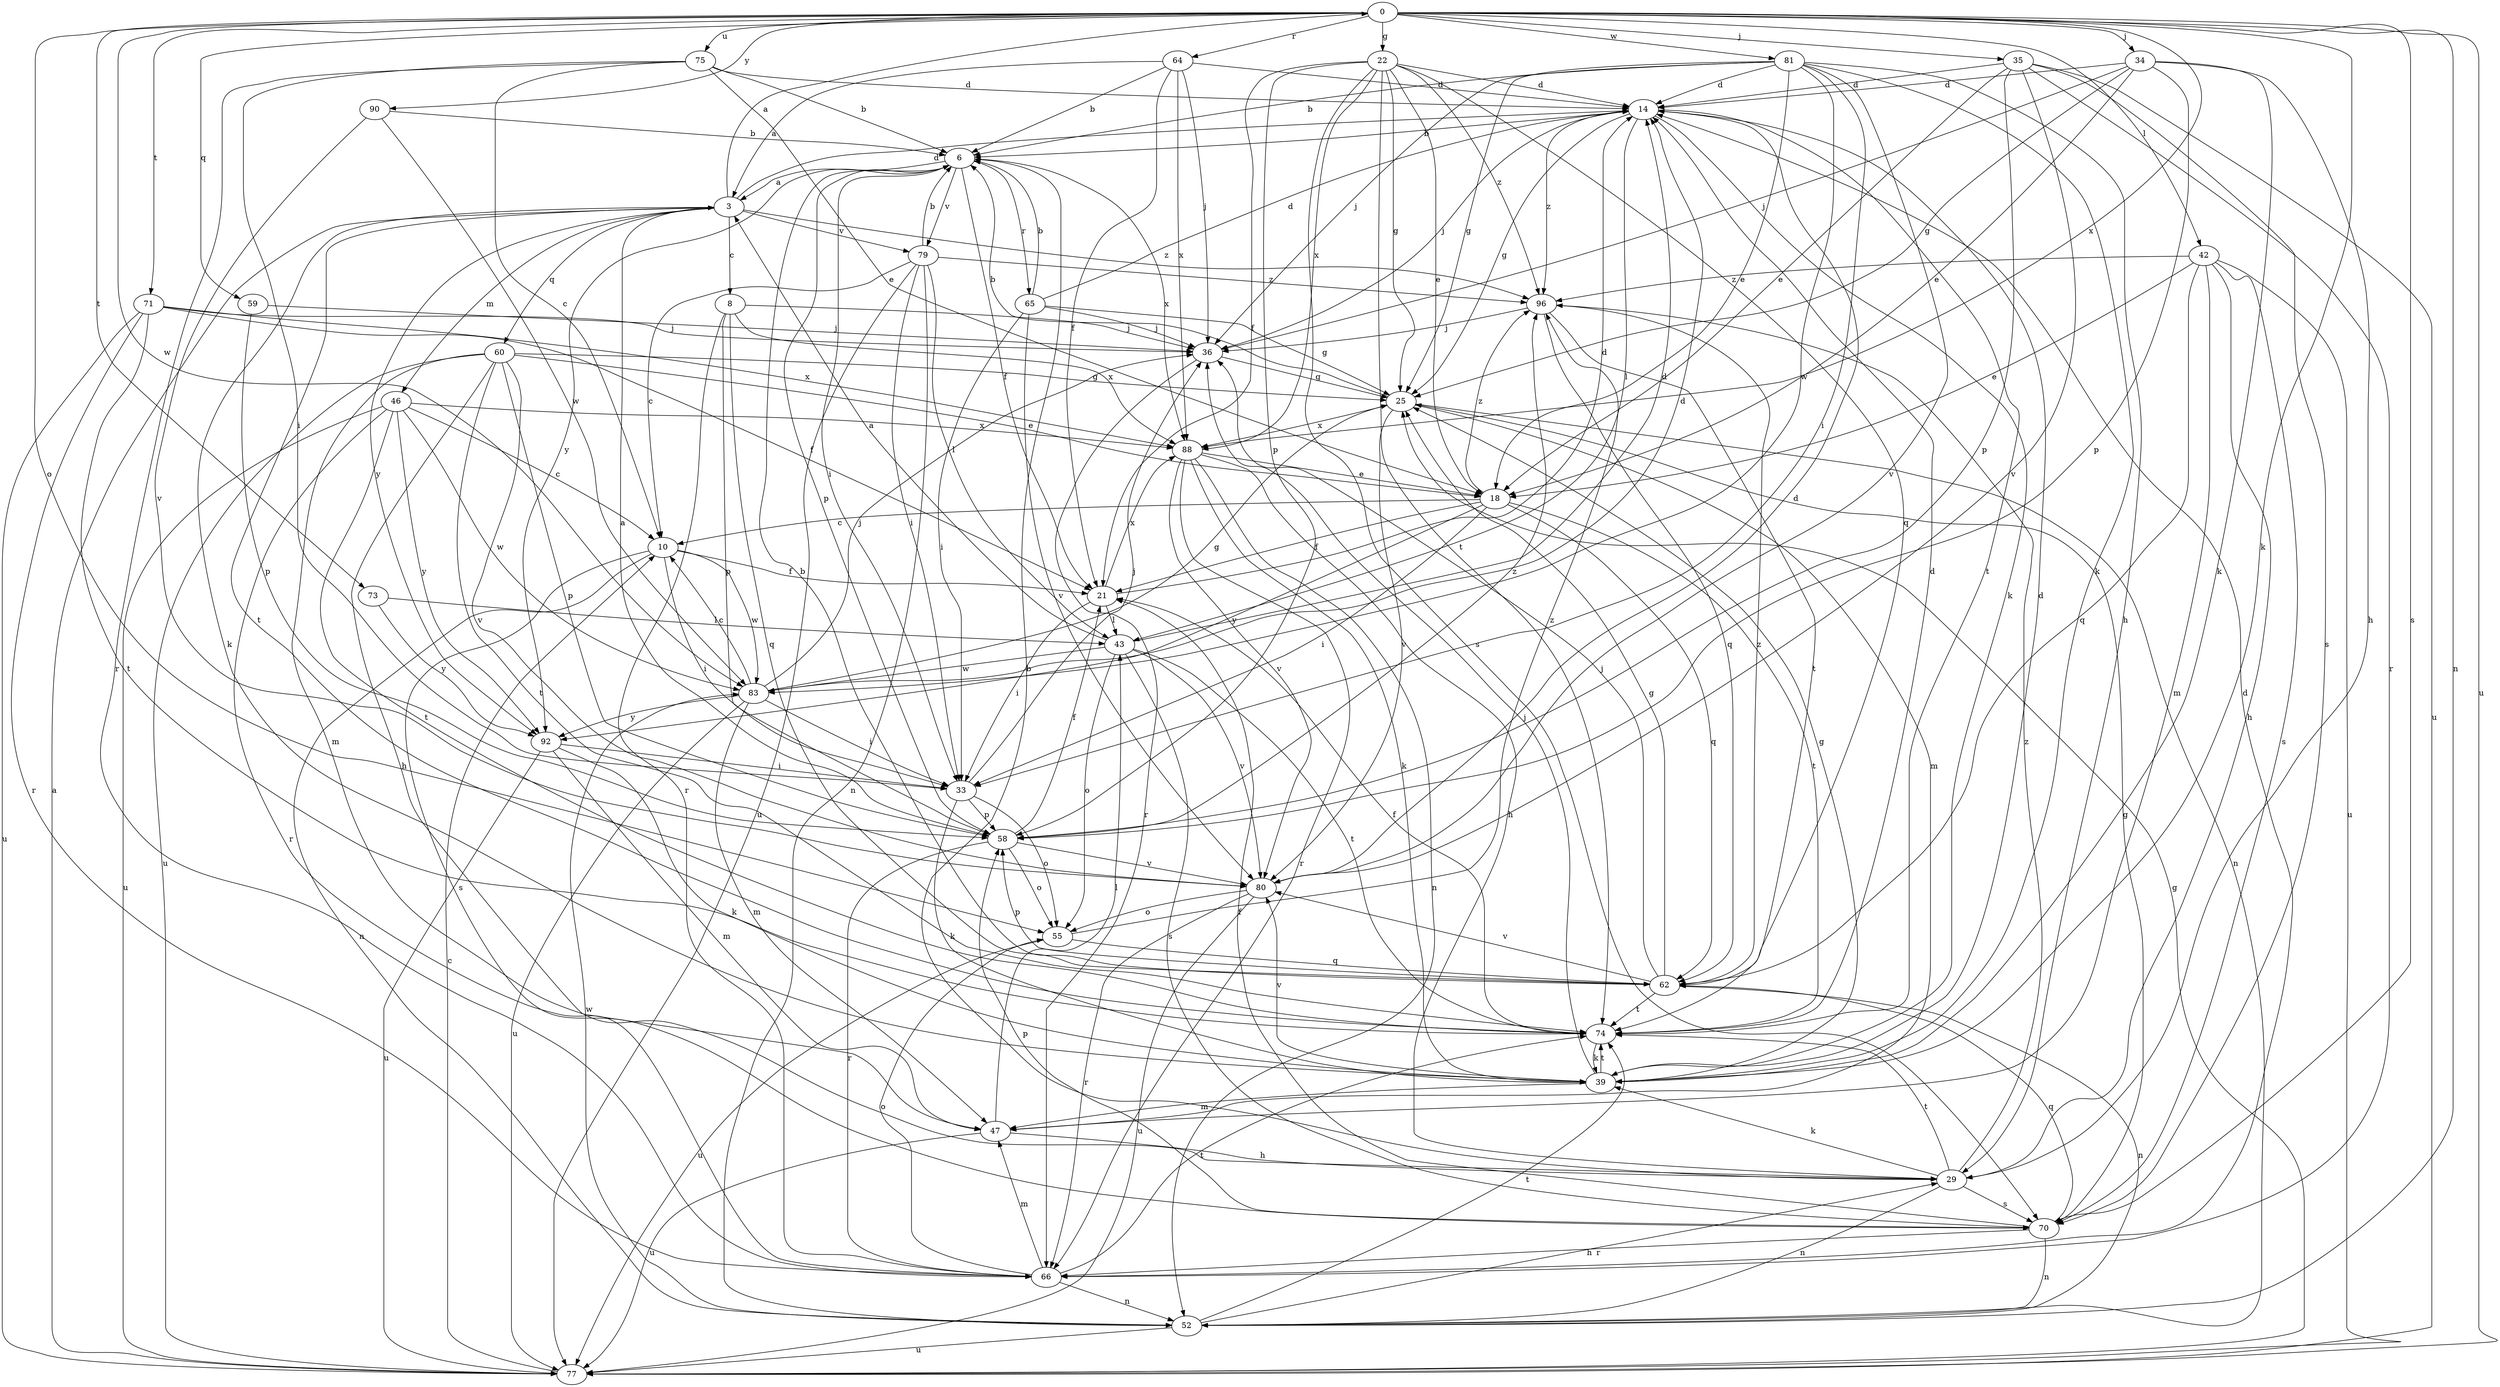 strict digraph  {
0;
3;
6;
8;
10;
14;
18;
21;
22;
25;
29;
33;
34;
35;
36;
39;
42;
43;
46;
47;
52;
55;
58;
59;
60;
62;
64;
65;
66;
70;
71;
73;
74;
75;
77;
79;
80;
81;
83;
88;
90;
92;
96;
0 -> 22  [label=g];
0 -> 34  [label=j];
0 -> 35  [label=j];
0 -> 39  [label=k];
0 -> 42  [label=l];
0 -> 52  [label=n];
0 -> 55  [label=o];
0 -> 59  [label=q];
0 -> 64  [label=r];
0 -> 70  [label=s];
0 -> 71  [label=t];
0 -> 73  [label=t];
0 -> 75  [label=u];
0 -> 77  [label=u];
0 -> 81  [label=w];
0 -> 83  [label=w];
0 -> 88  [label=x];
0 -> 90  [label=y];
3 -> 0  [label=a];
3 -> 8  [label=c];
3 -> 14  [label=d];
3 -> 39  [label=k];
3 -> 46  [label=m];
3 -> 60  [label=q];
3 -> 74  [label=t];
3 -> 79  [label=v];
3 -> 92  [label=y];
3 -> 96  [label=z];
6 -> 3  [label=a];
6 -> 21  [label=f];
6 -> 33  [label=i];
6 -> 58  [label=p];
6 -> 65  [label=r];
6 -> 79  [label=v];
6 -> 88  [label=x];
6 -> 92  [label=y];
8 -> 36  [label=j];
8 -> 58  [label=p];
8 -> 62  [label=q];
8 -> 66  [label=r];
8 -> 88  [label=x];
10 -> 21  [label=f];
10 -> 33  [label=i];
10 -> 52  [label=n];
10 -> 70  [label=s];
10 -> 83  [label=w];
14 -> 6  [label=b];
14 -> 25  [label=g];
14 -> 36  [label=j];
14 -> 39  [label=k];
14 -> 43  [label=l];
14 -> 74  [label=t];
14 -> 96  [label=z];
18 -> 10  [label=c];
18 -> 21  [label=f];
18 -> 33  [label=i];
18 -> 62  [label=q];
18 -> 74  [label=t];
18 -> 92  [label=y];
18 -> 96  [label=z];
21 -> 14  [label=d];
21 -> 33  [label=i];
21 -> 43  [label=l];
21 -> 88  [label=x];
22 -> 14  [label=d];
22 -> 18  [label=e];
22 -> 21  [label=f];
22 -> 25  [label=g];
22 -> 58  [label=p];
22 -> 62  [label=q];
22 -> 70  [label=s];
22 -> 74  [label=t];
22 -> 88  [label=x];
22 -> 96  [label=z];
25 -> 6  [label=b];
25 -> 47  [label=m];
25 -> 52  [label=n];
25 -> 80  [label=v];
25 -> 88  [label=x];
29 -> 6  [label=b];
29 -> 39  [label=k];
29 -> 52  [label=n];
29 -> 70  [label=s];
29 -> 74  [label=t];
29 -> 96  [label=z];
33 -> 36  [label=j];
33 -> 39  [label=k];
33 -> 55  [label=o];
33 -> 58  [label=p];
34 -> 14  [label=d];
34 -> 18  [label=e];
34 -> 25  [label=g];
34 -> 29  [label=h];
34 -> 36  [label=j];
34 -> 39  [label=k];
34 -> 58  [label=p];
35 -> 14  [label=d];
35 -> 18  [label=e];
35 -> 58  [label=p];
35 -> 66  [label=r];
35 -> 70  [label=s];
35 -> 77  [label=u];
35 -> 80  [label=v];
36 -> 25  [label=g];
36 -> 66  [label=r];
39 -> 14  [label=d];
39 -> 25  [label=g];
39 -> 36  [label=j];
39 -> 47  [label=m];
39 -> 74  [label=t];
39 -> 80  [label=v];
42 -> 18  [label=e];
42 -> 29  [label=h];
42 -> 47  [label=m];
42 -> 62  [label=q];
42 -> 70  [label=s];
42 -> 77  [label=u];
42 -> 96  [label=z];
43 -> 3  [label=a];
43 -> 14  [label=d];
43 -> 55  [label=o];
43 -> 70  [label=s];
43 -> 74  [label=t];
43 -> 80  [label=v];
43 -> 83  [label=w];
46 -> 10  [label=c];
46 -> 66  [label=r];
46 -> 74  [label=t];
46 -> 77  [label=u];
46 -> 83  [label=w];
46 -> 88  [label=x];
46 -> 92  [label=y];
47 -> 29  [label=h];
47 -> 43  [label=l];
47 -> 77  [label=u];
52 -> 29  [label=h];
52 -> 74  [label=t];
52 -> 77  [label=u];
52 -> 83  [label=w];
55 -> 62  [label=q];
55 -> 77  [label=u];
55 -> 96  [label=z];
58 -> 3  [label=a];
58 -> 21  [label=f];
58 -> 55  [label=o];
58 -> 66  [label=r];
58 -> 80  [label=v];
58 -> 96  [label=z];
59 -> 36  [label=j];
59 -> 58  [label=p];
60 -> 18  [label=e];
60 -> 25  [label=g];
60 -> 29  [label=h];
60 -> 47  [label=m];
60 -> 58  [label=p];
60 -> 74  [label=t];
60 -> 77  [label=u];
60 -> 80  [label=v];
62 -> 6  [label=b];
62 -> 25  [label=g];
62 -> 36  [label=j];
62 -> 52  [label=n];
62 -> 58  [label=p];
62 -> 74  [label=t];
62 -> 80  [label=v];
62 -> 96  [label=z];
64 -> 3  [label=a];
64 -> 6  [label=b];
64 -> 14  [label=d];
64 -> 21  [label=f];
64 -> 36  [label=j];
64 -> 88  [label=x];
65 -> 6  [label=b];
65 -> 14  [label=d];
65 -> 25  [label=g];
65 -> 33  [label=i];
65 -> 36  [label=j];
65 -> 80  [label=v];
66 -> 14  [label=d];
66 -> 47  [label=m];
66 -> 52  [label=n];
66 -> 55  [label=o];
66 -> 74  [label=t];
70 -> 21  [label=f];
70 -> 25  [label=g];
70 -> 52  [label=n];
70 -> 58  [label=p];
70 -> 62  [label=q];
70 -> 66  [label=r];
71 -> 21  [label=f];
71 -> 36  [label=j];
71 -> 66  [label=r];
71 -> 74  [label=t];
71 -> 77  [label=u];
71 -> 88  [label=x];
73 -> 43  [label=l];
73 -> 92  [label=y];
74 -> 14  [label=d];
74 -> 21  [label=f];
74 -> 39  [label=k];
75 -> 6  [label=b];
75 -> 10  [label=c];
75 -> 14  [label=d];
75 -> 18  [label=e];
75 -> 33  [label=i];
75 -> 66  [label=r];
77 -> 3  [label=a];
77 -> 10  [label=c];
77 -> 25  [label=g];
79 -> 6  [label=b];
79 -> 10  [label=c];
79 -> 33  [label=i];
79 -> 43  [label=l];
79 -> 52  [label=n];
79 -> 77  [label=u];
79 -> 96  [label=z];
80 -> 14  [label=d];
80 -> 55  [label=o];
80 -> 66  [label=r];
80 -> 77  [label=u];
81 -> 6  [label=b];
81 -> 14  [label=d];
81 -> 18  [label=e];
81 -> 25  [label=g];
81 -> 29  [label=h];
81 -> 33  [label=i];
81 -> 36  [label=j];
81 -> 39  [label=k];
81 -> 80  [label=v];
81 -> 83  [label=w];
83 -> 10  [label=c];
83 -> 14  [label=d];
83 -> 25  [label=g];
83 -> 33  [label=i];
83 -> 36  [label=j];
83 -> 47  [label=m];
83 -> 77  [label=u];
83 -> 92  [label=y];
88 -> 18  [label=e];
88 -> 29  [label=h];
88 -> 39  [label=k];
88 -> 52  [label=n];
88 -> 66  [label=r];
88 -> 80  [label=v];
90 -> 6  [label=b];
90 -> 80  [label=v];
90 -> 83  [label=w];
92 -> 33  [label=i];
92 -> 39  [label=k];
92 -> 47  [label=m];
92 -> 77  [label=u];
96 -> 36  [label=j];
96 -> 62  [label=q];
96 -> 74  [label=t];
}
